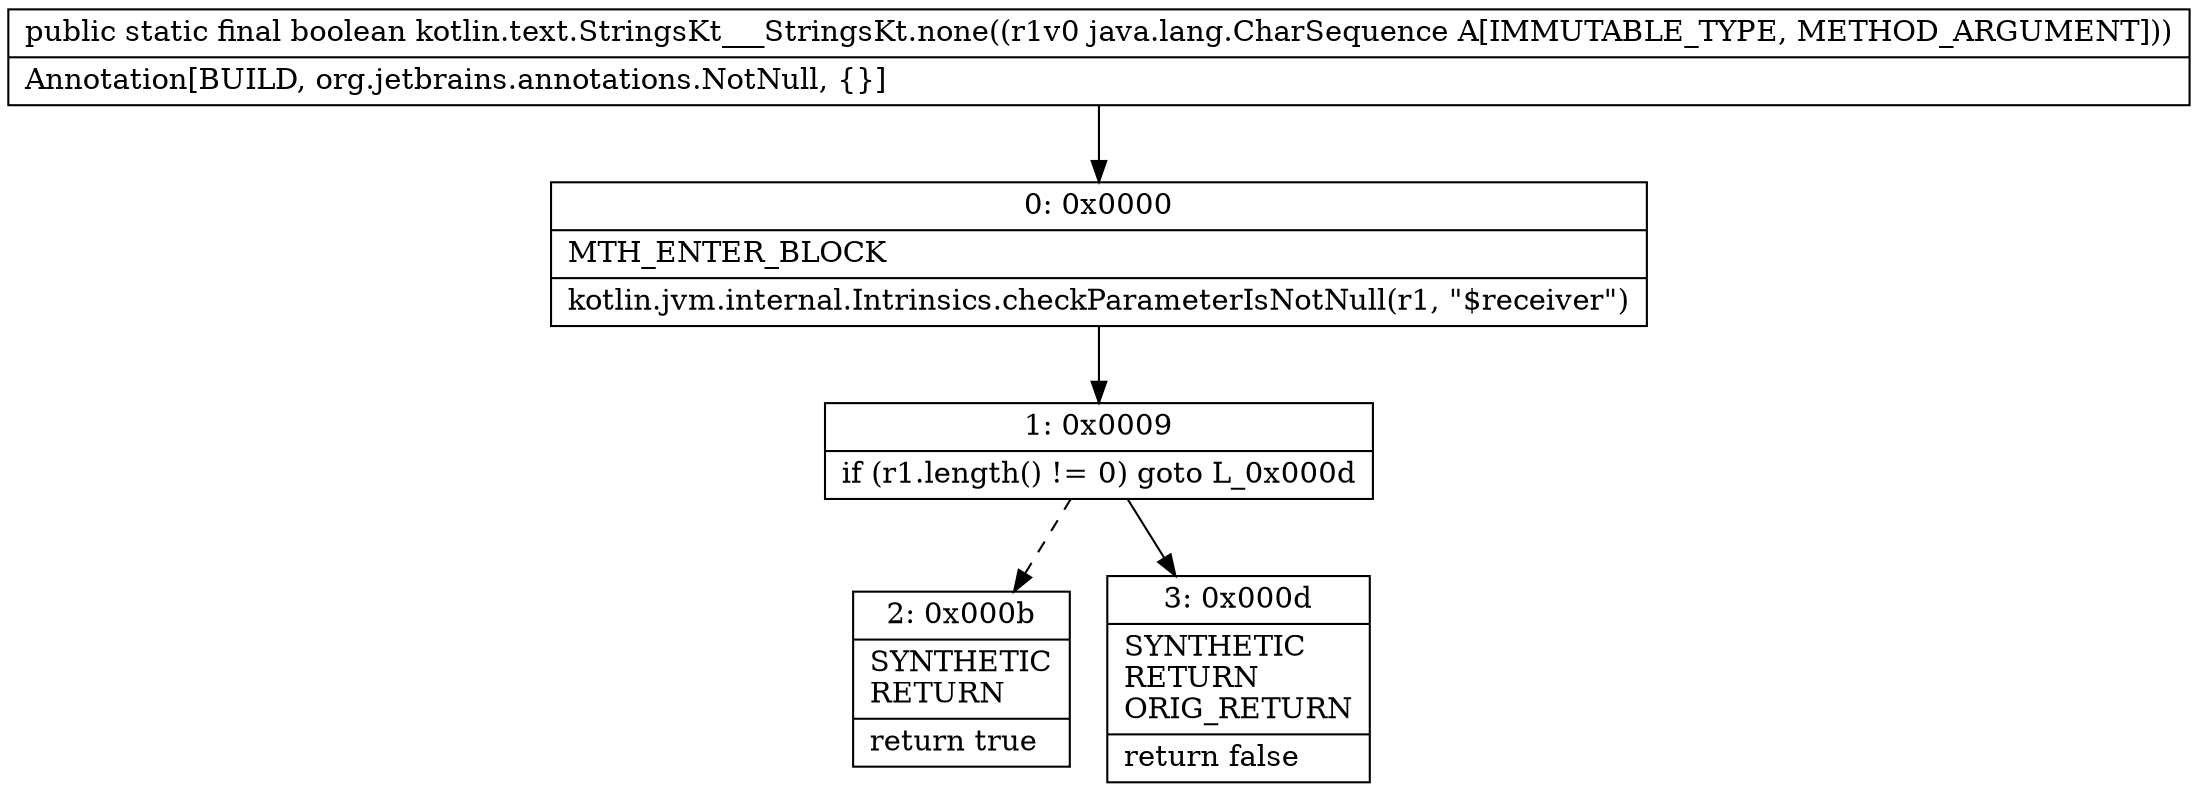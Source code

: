 digraph "CFG forkotlin.text.StringsKt___StringsKt.none(Ljava\/lang\/CharSequence;)Z" {
Node_0 [shape=record,label="{0\:\ 0x0000|MTH_ENTER_BLOCK\l|kotlin.jvm.internal.Intrinsics.checkParameterIsNotNull(r1, \"$receiver\")\l}"];
Node_1 [shape=record,label="{1\:\ 0x0009|if (r1.length() != 0) goto L_0x000d\l}"];
Node_2 [shape=record,label="{2\:\ 0x000b|SYNTHETIC\lRETURN\l|return true\l}"];
Node_3 [shape=record,label="{3\:\ 0x000d|SYNTHETIC\lRETURN\lORIG_RETURN\l|return false\l}"];
MethodNode[shape=record,label="{public static final boolean kotlin.text.StringsKt___StringsKt.none((r1v0 java.lang.CharSequence A[IMMUTABLE_TYPE, METHOD_ARGUMENT]))  | Annotation[BUILD, org.jetbrains.annotations.NotNull, \{\}]\l}"];
MethodNode -> Node_0;
Node_0 -> Node_1;
Node_1 -> Node_2[style=dashed];
Node_1 -> Node_3;
}

